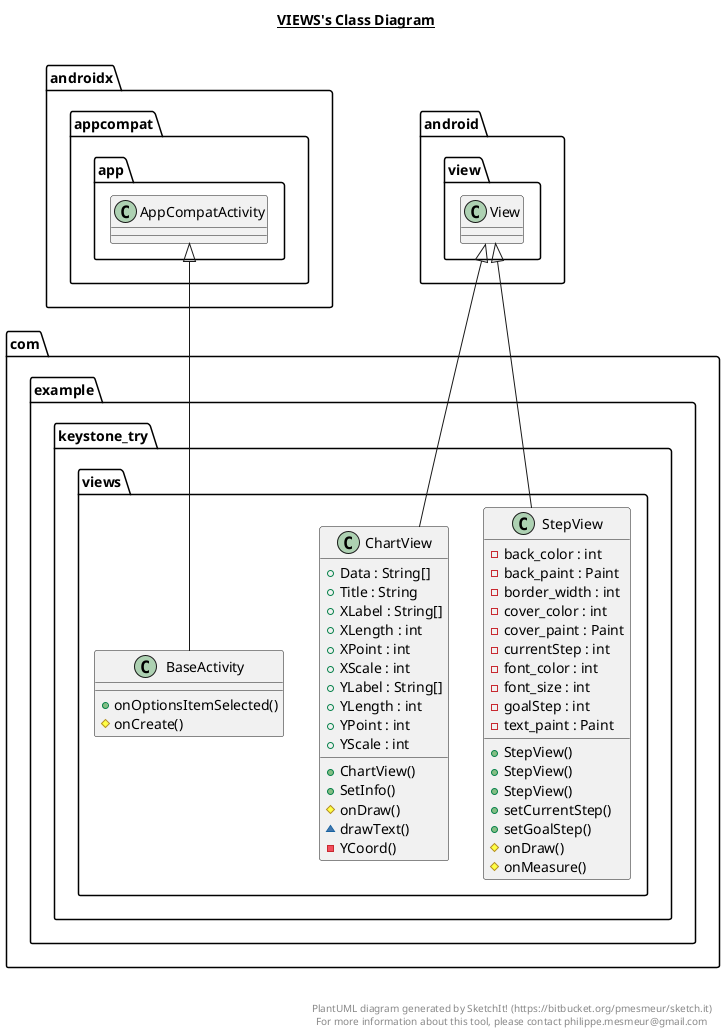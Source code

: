 @startuml

title __VIEWS's Class Diagram__\n

  namespace com.example.keystone_try {
    namespace views {
      class com.example.keystone_try.views.BaseActivity {
          + onOptionsItemSelected()
          # onCreate()
      }
    }
  }
  

  namespace com.example.keystone_try {
    namespace views {
      class com.example.keystone_try.views.ChartView {
          + Data : String[]
          + Title : String
          + XLabel : String[]
          + XLength : int
          + XPoint : int
          + XScale : int
          + YLabel : String[]
          + YLength : int
          + YPoint : int
          + YScale : int
          + ChartView()
          + SetInfo()
          # onDraw()
          ~ drawText()
          - YCoord()
      }
    }
  }
  

  namespace com.example.keystone_try {
    namespace views {
      class com.example.keystone_try.views.StepView {
          - back_color : int
          - back_paint : Paint
          - border_width : int
          - cover_color : int
          - cover_paint : Paint
          - currentStep : int
          - font_color : int
          - font_size : int
          - goalStep : int
          - text_paint : Paint
          + StepView()
          + StepView()
          + StepView()
          + setCurrentStep()
          + setGoalStep()
          # onDraw()
          # onMeasure()
      }
    }
  }
  

  com.example.keystone_try.views.BaseActivity -up-|> androidx.appcompat.app.AppCompatActivity
  com.example.keystone_try.views.ChartView -up-|> android.view.View
  com.example.keystone_try.views.StepView -up-|> android.view.View


right footer


PlantUML diagram generated by SketchIt! (https://bitbucket.org/pmesmeur/sketch.it)
For more information about this tool, please contact philippe.mesmeur@gmail.com
endfooter

@enduml
